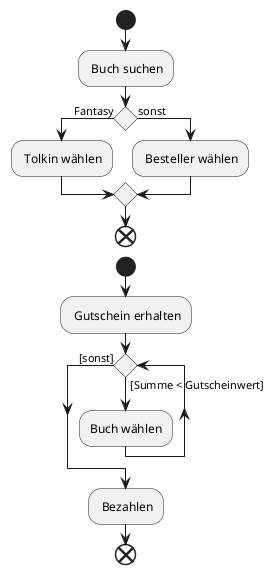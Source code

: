 @startuml
start
: Buch suchen;
if () then (Fantasy)
: Tolkin wählen;
else (sonst)
: Besteller wählen;
endif
end

start
: Gutschein erhalten;
while () is ([Summe < Gutscheinwert])
  :Buch wählen;
endwhile ([sonst])
: Bezahlen;
end
@enduml